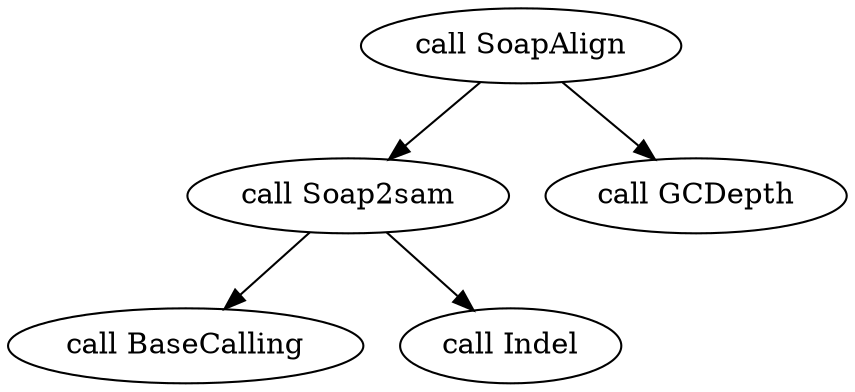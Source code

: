 digraph pirs_profiles {
  #rankdir=LR;
  compound=true;

  # Links
  CALL_SoapAlign -> CALL_Soap2sam
  CALL_SoapAlign -> CALL_GCDepth
  CALL_Soap2sam -> CALL_BaseCalling
  CALL_Soap2sam -> CALL_Indel

  # Nodes
  CALL_GCDepth [label="call GCDepth"]
  CALL_Soap2sam [label="call Soap2sam"]
  CALL_SoapAlign [label="call SoapAlign"]
  CALL_BaseCalling [label="call BaseCalling"]
  CALL_Indel [label="call Indel"]
}
